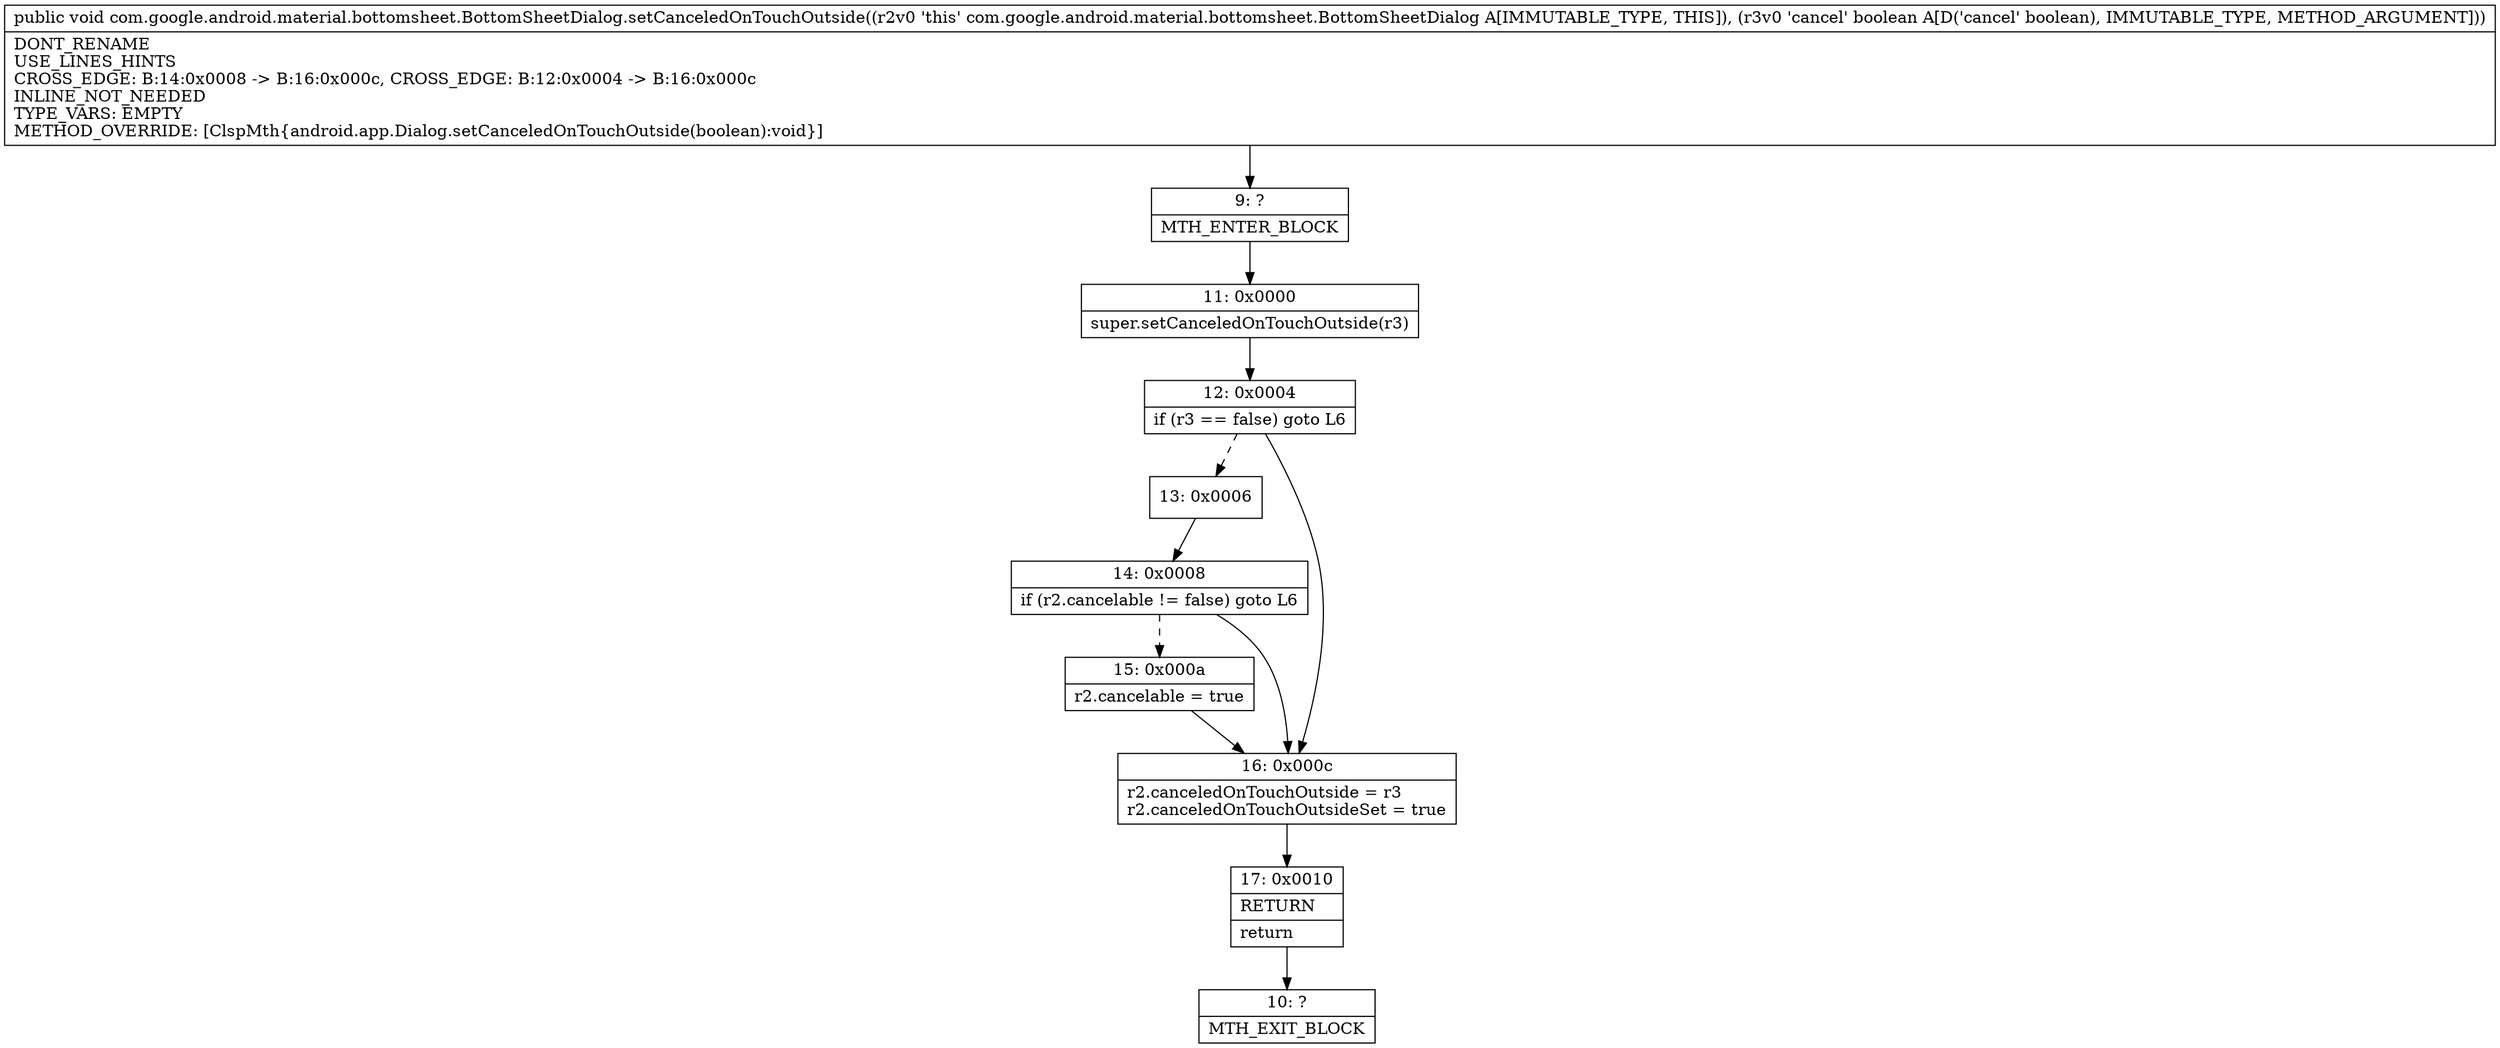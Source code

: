 digraph "CFG forcom.google.android.material.bottomsheet.BottomSheetDialog.setCanceledOnTouchOutside(Z)V" {
Node_9 [shape=record,label="{9\:\ ?|MTH_ENTER_BLOCK\l}"];
Node_11 [shape=record,label="{11\:\ 0x0000|super.setCanceledOnTouchOutside(r3)\l}"];
Node_12 [shape=record,label="{12\:\ 0x0004|if (r3 == false) goto L6\l}"];
Node_13 [shape=record,label="{13\:\ 0x0006}"];
Node_14 [shape=record,label="{14\:\ 0x0008|if (r2.cancelable != false) goto L6\l}"];
Node_15 [shape=record,label="{15\:\ 0x000a|r2.cancelable = true\l}"];
Node_16 [shape=record,label="{16\:\ 0x000c|r2.canceledOnTouchOutside = r3\lr2.canceledOnTouchOutsideSet = true\l}"];
Node_17 [shape=record,label="{17\:\ 0x0010|RETURN\l|return\l}"];
Node_10 [shape=record,label="{10\:\ ?|MTH_EXIT_BLOCK\l}"];
MethodNode[shape=record,label="{public void com.google.android.material.bottomsheet.BottomSheetDialog.setCanceledOnTouchOutside((r2v0 'this' com.google.android.material.bottomsheet.BottomSheetDialog A[IMMUTABLE_TYPE, THIS]), (r3v0 'cancel' boolean A[D('cancel' boolean), IMMUTABLE_TYPE, METHOD_ARGUMENT]))  | DONT_RENAME\lUSE_LINES_HINTS\lCROSS_EDGE: B:14:0x0008 \-\> B:16:0x000c, CROSS_EDGE: B:12:0x0004 \-\> B:16:0x000c\lINLINE_NOT_NEEDED\lTYPE_VARS: EMPTY\lMETHOD_OVERRIDE: [ClspMth\{android.app.Dialog.setCanceledOnTouchOutside(boolean):void\}]\l}"];
MethodNode -> Node_9;Node_9 -> Node_11;
Node_11 -> Node_12;
Node_12 -> Node_13[style=dashed];
Node_12 -> Node_16;
Node_13 -> Node_14;
Node_14 -> Node_15[style=dashed];
Node_14 -> Node_16;
Node_15 -> Node_16;
Node_16 -> Node_17;
Node_17 -> Node_10;
}

